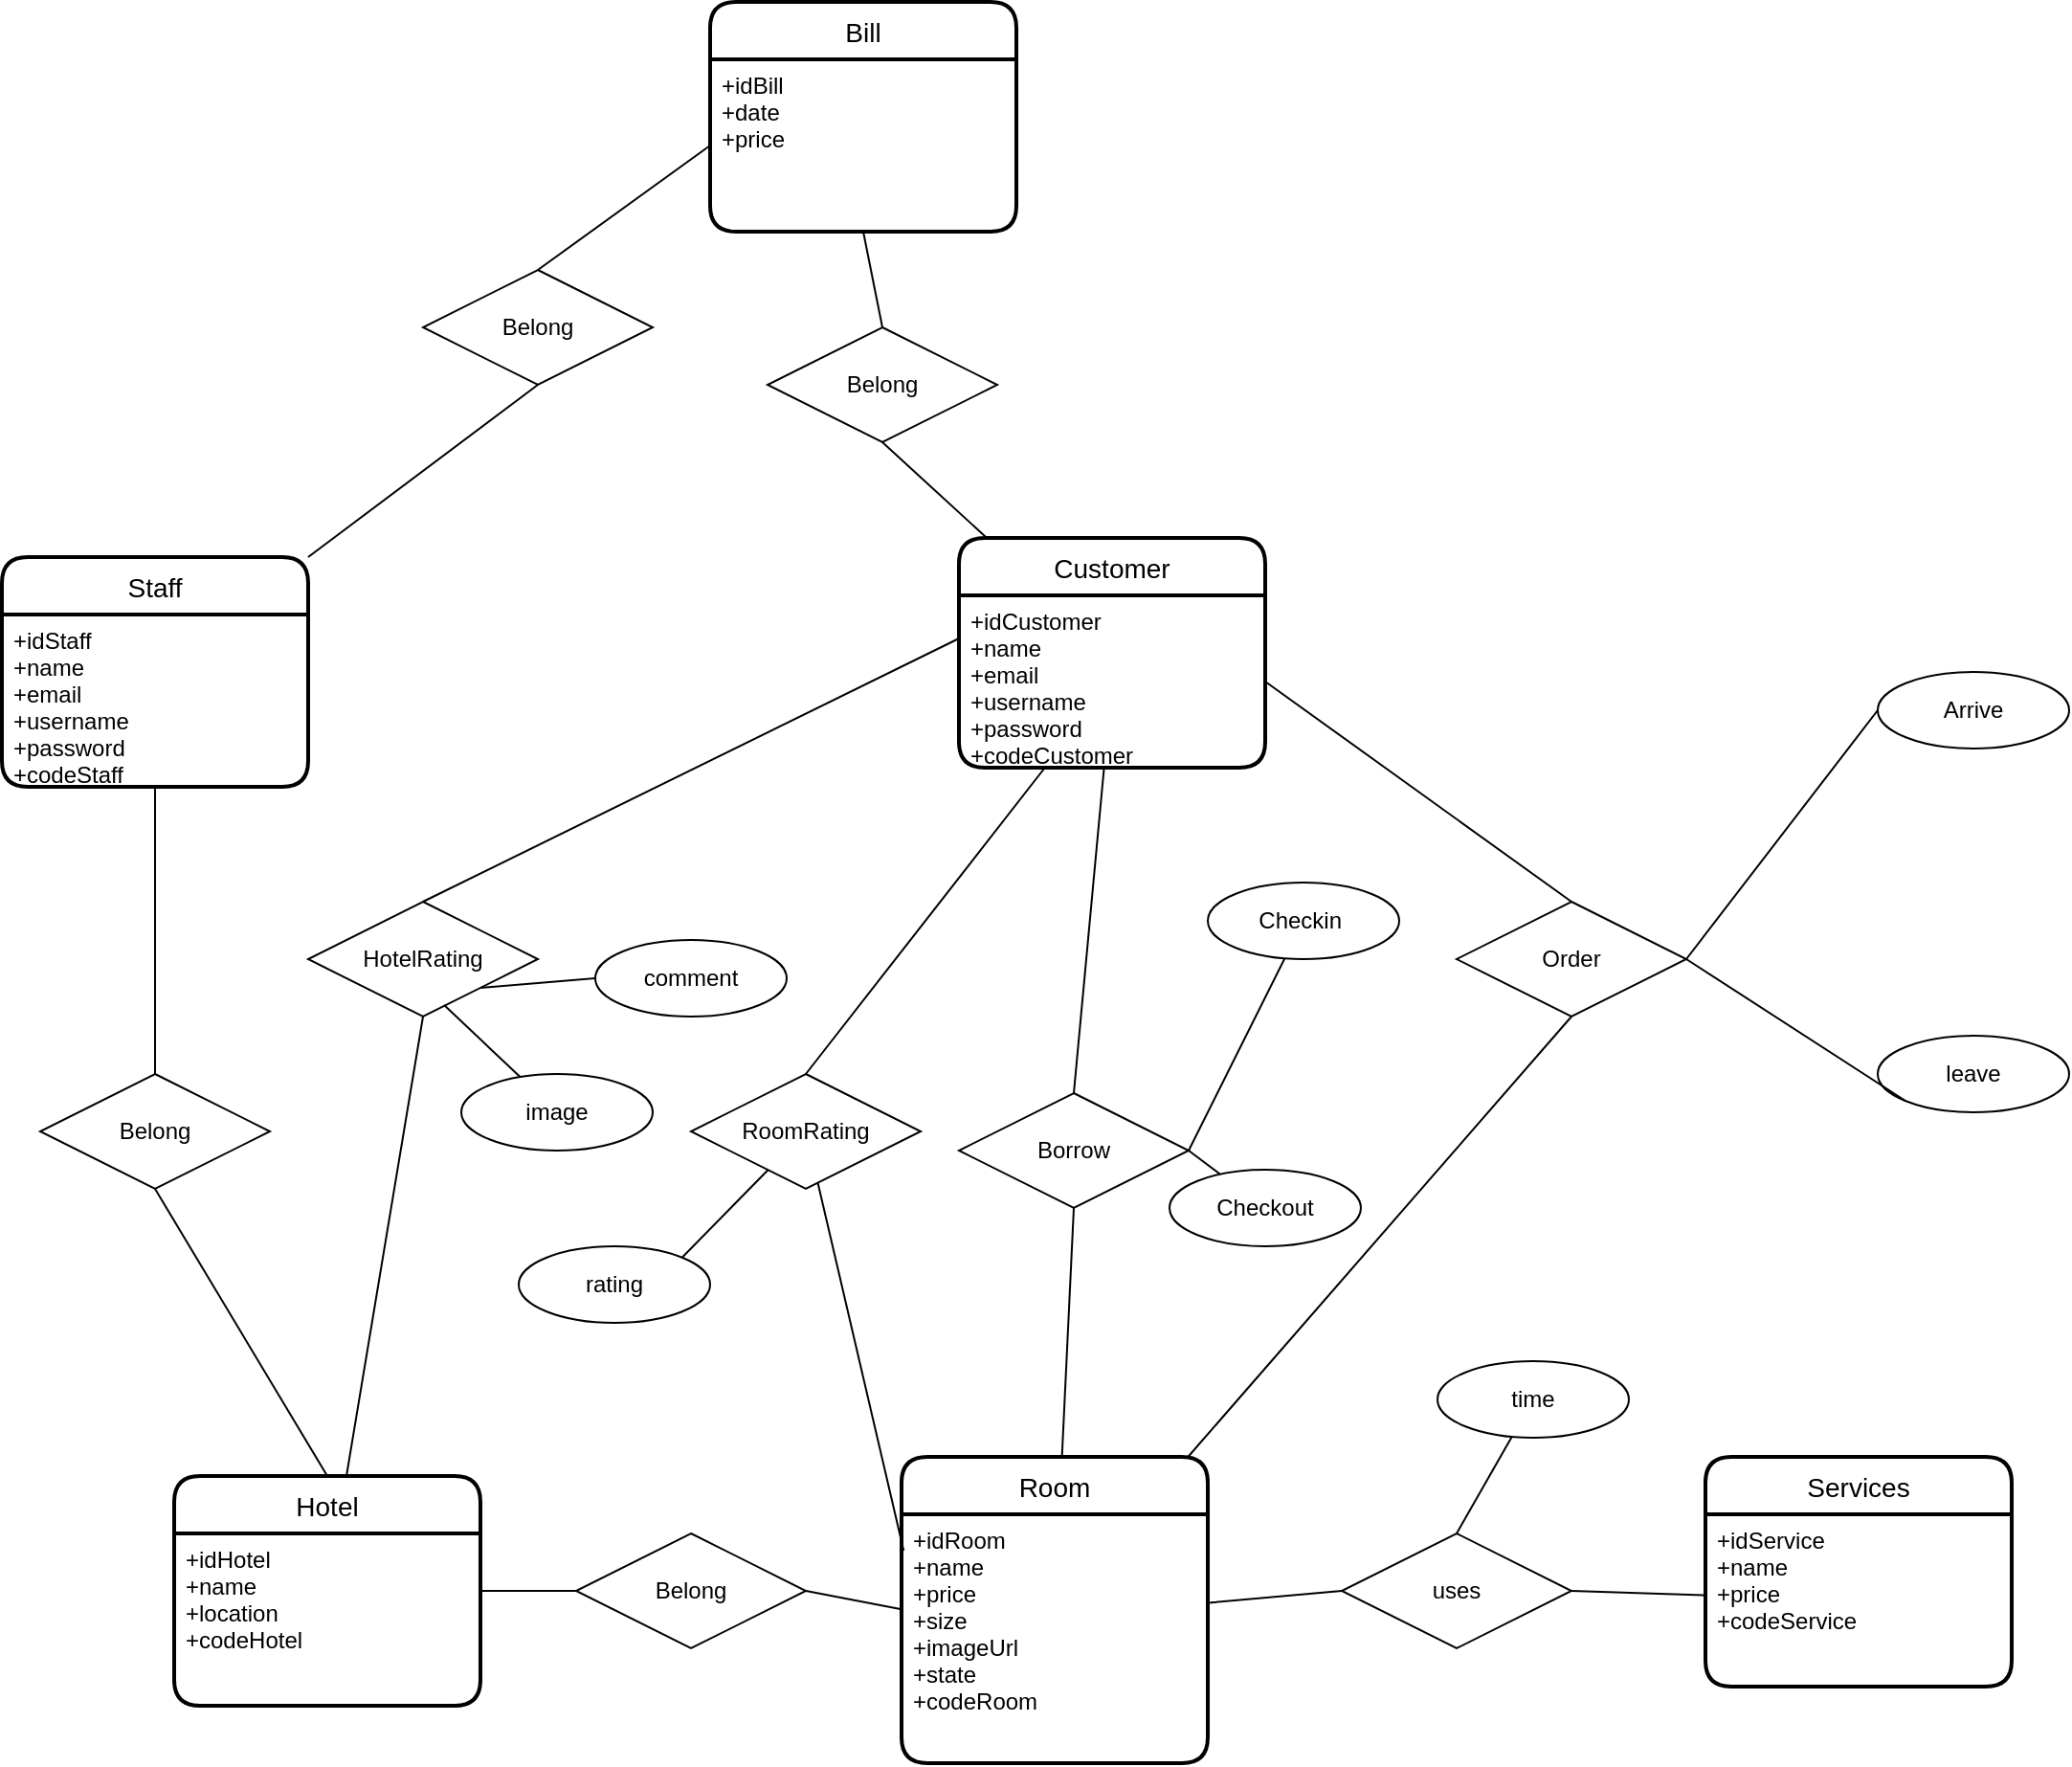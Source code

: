 <mxfile version="20.2.3" type="github">
  <diagram name="Page-1" id="e56a1550-8fbb-45ad-956c-1786394a9013">
    <mxGraphModel dx="1422" dy="1644" grid="1" gridSize="10" guides="1" tooltips="1" connect="1" arrows="1" fold="1" page="1" pageScale="1" pageWidth="1100" pageHeight="850" background="none" math="0" shadow="0">
      <root>
        <mxCell id="0" />
        <mxCell id="1" parent="0" />
        <mxCell id="Kd_VAQXIcEHXok77GXxw-1" value="Staff" style="swimlane;childLayout=stackLayout;horizontal=1;startSize=30;horizontalStack=0;rounded=1;fontSize=14;fontStyle=0;strokeWidth=2;resizeParent=0;resizeLast=1;shadow=0;dashed=0;align=center;" parent="1" vertex="1">
          <mxGeometry x="10" y="-210" width="160" height="120" as="geometry" />
        </mxCell>
        <mxCell id="Kd_VAQXIcEHXok77GXxw-2" value="+idStaff&#xa;+name&#xa;+email&#xa;+username&#xa;+password&#xa;+codeStaff" style="align=left;strokeColor=none;fillColor=none;spacingLeft=4;fontSize=12;verticalAlign=top;resizable=0;rotatable=0;part=1;" parent="Kd_VAQXIcEHXok77GXxw-1" vertex="1">
          <mxGeometry y="30" width="160" height="90" as="geometry" />
        </mxCell>
        <mxCell id="Kd_VAQXIcEHXok77GXxw-8" value="Hotel" style="swimlane;childLayout=stackLayout;horizontal=1;startSize=30;horizontalStack=0;rounded=1;fontSize=14;fontStyle=0;strokeWidth=2;resizeParent=0;resizeLast=1;shadow=0;dashed=0;align=center;" parent="1" vertex="1">
          <mxGeometry x="100" y="270" width="160" height="120" as="geometry" />
        </mxCell>
        <mxCell id="Kd_VAQXIcEHXok77GXxw-9" value="+idHotel&#xa;+name&#xa;+location&#xa;+codeHotel" style="align=left;strokeColor=none;fillColor=none;spacingLeft=4;fontSize=12;verticalAlign=top;resizable=0;rotatable=0;part=1;" parent="Kd_VAQXIcEHXok77GXxw-8" vertex="1">
          <mxGeometry y="30" width="160" height="90" as="geometry" />
        </mxCell>
        <mxCell id="Kd_VAQXIcEHXok77GXxw-10" value="Room" style="swimlane;childLayout=stackLayout;horizontal=1;startSize=30;horizontalStack=0;rounded=1;fontSize=14;fontStyle=0;strokeWidth=2;resizeParent=0;resizeLast=1;shadow=0;dashed=0;align=center;" parent="1" vertex="1">
          <mxGeometry x="480" y="260" width="160" height="160" as="geometry" />
        </mxCell>
        <mxCell id="Kd_VAQXIcEHXok77GXxw-11" value="+idRoom&#xa;+name&#xa;+price&#xa;+size&#xa;+imageUrl&#xa;+state&#xa;+codeRoom" style="align=left;strokeColor=none;fillColor=none;spacingLeft=4;fontSize=12;verticalAlign=top;resizable=0;rotatable=0;part=1;" parent="Kd_VAQXIcEHXok77GXxw-10" vertex="1">
          <mxGeometry y="30" width="160" height="130" as="geometry" />
        </mxCell>
        <mxCell id="Kd_VAQXIcEHXok77GXxw-16" value="Services" style="swimlane;childLayout=stackLayout;horizontal=1;startSize=30;horizontalStack=0;rounded=1;fontSize=14;fontStyle=0;strokeWidth=2;resizeParent=0;resizeLast=1;shadow=0;dashed=0;align=center;" parent="1" vertex="1">
          <mxGeometry x="900" y="260" width="160" height="120" as="geometry" />
        </mxCell>
        <mxCell id="Kd_VAQXIcEHXok77GXxw-17" value="+idService&#xa;+name&#xa;+price&#xa;+codeService" style="align=left;strokeColor=none;fillColor=none;spacingLeft=4;fontSize=12;verticalAlign=top;resizable=0;rotatable=0;part=1;" parent="Kd_VAQXIcEHXok77GXxw-16" vertex="1">
          <mxGeometry y="30" width="160" height="90" as="geometry" />
        </mxCell>
        <mxCell id="Kd_VAQXIcEHXok77GXxw-46" value="Belong" style="shape=rhombus;perimeter=rhombusPerimeter;whiteSpace=wrap;html=1;align=center;" parent="1" vertex="1">
          <mxGeometry x="310" y="300" width="120" height="60" as="geometry" />
        </mxCell>
        <mxCell id="Kd_VAQXIcEHXok77GXxw-47" value="" style="endArrow=none;html=1;rounded=0;strokeWidth=1;exitX=1;exitY=0.333;exitDx=0;exitDy=0;exitPerimeter=0;entryX=0;entryY=0.5;entryDx=0;entryDy=0;" parent="1" source="Kd_VAQXIcEHXok77GXxw-9" target="Kd_VAQXIcEHXok77GXxw-46" edge="1">
          <mxGeometry relative="1" as="geometry">
            <mxPoint x="290" y="260.005" as="sourcePoint" />
            <mxPoint x="350" y="320" as="targetPoint" />
          </mxGeometry>
        </mxCell>
        <mxCell id="Kd_VAQXIcEHXok77GXxw-48" value="" style="endArrow=none;html=1;rounded=0;strokeWidth=1;exitX=1;exitY=0.5;exitDx=0;exitDy=0;" parent="1" source="Kd_VAQXIcEHXok77GXxw-46" target="Kd_VAQXIcEHXok77GXxw-11" edge="1">
          <mxGeometry relative="1" as="geometry">
            <mxPoint x="400" y="300.005" as="sourcePoint" />
            <mxPoint x="472.727" y="301.736" as="targetPoint" />
          </mxGeometry>
        </mxCell>
        <mxCell id="Kd_VAQXIcEHXok77GXxw-49" value="" style="endArrow=none;html=1;rounded=0;strokeWidth=1;exitX=1;exitY=0.5;exitDx=0;exitDy=0;" parent="1" source="Kd_VAQXIcEHXok77GXxw-50" target="Kd_VAQXIcEHXok77GXxw-17" edge="1">
          <mxGeometry relative="1" as="geometry">
            <mxPoint x="690" y="319.135" as="sourcePoint" />
            <mxPoint x="762.727" y="320.866" as="targetPoint" />
          </mxGeometry>
        </mxCell>
        <mxCell id="Kd_VAQXIcEHXok77GXxw-95" style="edgeStyle=none;rounded=0;orthogonalLoop=1;jettySize=auto;html=1;exitX=0.5;exitY=0;exitDx=0;exitDy=0;strokeWidth=1;endArrow=none;endFill=0;" parent="1" source="Kd_VAQXIcEHXok77GXxw-50" target="Kd_VAQXIcEHXok77GXxw-93" edge="1">
          <mxGeometry relative="1" as="geometry" />
        </mxCell>
        <mxCell id="Kd_VAQXIcEHXok77GXxw-50" value="uses" style="shape=rhombus;perimeter=rhombusPerimeter;whiteSpace=wrap;html=1;align=center;" parent="1" vertex="1">
          <mxGeometry x="710" y="300" width="120" height="60" as="geometry" />
        </mxCell>
        <mxCell id="Kd_VAQXIcEHXok77GXxw-51" value="" style="endArrow=none;html=1;rounded=0;strokeWidth=1;entryX=0;entryY=0.5;entryDx=0;entryDy=0;exitX=1;exitY=0.356;exitDx=0;exitDy=0;exitPerimeter=0;" parent="1" source="Kd_VAQXIcEHXok77GXxw-11" target="Kd_VAQXIcEHXok77GXxw-50" edge="1">
          <mxGeometry relative="1" as="geometry">
            <mxPoint x="670" y="270.005" as="sourcePoint" />
            <mxPoint x="742.727" y="271.736" as="targetPoint" />
          </mxGeometry>
        </mxCell>
        <mxCell id="Kd_VAQXIcEHXok77GXxw-54" value="Order" style="shape=rhombus;perimeter=rhombusPerimeter;whiteSpace=wrap;html=1;align=center;" parent="1" vertex="1">
          <mxGeometry x="770" y="-30" width="120" height="60" as="geometry" />
        </mxCell>
        <mxCell id="Kd_VAQXIcEHXok77GXxw-60" value="Customer" style="swimlane;childLayout=stackLayout;horizontal=1;startSize=30;horizontalStack=0;rounded=1;fontSize=14;fontStyle=0;strokeWidth=2;resizeParent=0;resizeLast=1;shadow=0;dashed=0;align=center;" parent="1" vertex="1">
          <mxGeometry x="510" y="-220" width="160" height="120" as="geometry" />
        </mxCell>
        <mxCell id="Kd_VAQXIcEHXok77GXxw-61" value="+idCustomer&#xa;+name&#xa;+email&#xa;+username&#xa;+password&#xa;+codeCustomer" style="align=left;strokeColor=none;fillColor=none;spacingLeft=4;fontSize=12;verticalAlign=top;resizable=0;rotatable=0;part=1;" parent="Kd_VAQXIcEHXok77GXxw-60" vertex="1">
          <mxGeometry y="30" width="160" height="90" as="geometry" />
        </mxCell>
        <mxCell id="Kd_VAQXIcEHXok77GXxw-67" value="" style="endArrow=none;html=1;rounded=0;strokeWidth=1;exitX=0.5;exitY=1;exitDx=0;exitDy=0;" parent="1" source="Kd_VAQXIcEHXok77GXxw-54" target="Kd_VAQXIcEHXok77GXxw-10" edge="1">
          <mxGeometry relative="1" as="geometry">
            <mxPoint x="590" y="180" as="sourcePoint" />
            <mxPoint x="590" y="260" as="targetPoint" />
          </mxGeometry>
        </mxCell>
        <mxCell id="Kd_VAQXIcEHXok77GXxw-74" value="" style="endArrow=none;html=1;rounded=0;strokeWidth=1;exitX=1;exitY=0.5;exitDx=0;exitDy=0;entryX=0.5;entryY=0;entryDx=0;entryDy=0;" parent="1" source="Kd_VAQXIcEHXok77GXxw-61" target="Kd_VAQXIcEHXok77GXxw-54" edge="1">
          <mxGeometry relative="1" as="geometry">
            <mxPoint x="420" y="-200" as="sourcePoint" />
            <mxPoint x="500.0" y="-130.0" as="targetPoint" />
          </mxGeometry>
        </mxCell>
        <mxCell id="Kd_VAQXIcEHXok77GXxw-76" value="Borrow" style="shape=rhombus;perimeter=rhombusPerimeter;whiteSpace=wrap;html=1;align=center;" parent="1" vertex="1">
          <mxGeometry x="510" y="70" width="120" height="60" as="geometry" />
        </mxCell>
        <mxCell id="Kd_VAQXIcEHXok77GXxw-77" value="" style="endArrow=none;html=1;rounded=0;strokeWidth=1;entryX=0.5;entryY=0;entryDx=0;entryDy=0;" parent="1" source="Kd_VAQXIcEHXok77GXxw-61" target="Kd_VAQXIcEHXok77GXxw-76" edge="1">
          <mxGeometry relative="1" as="geometry">
            <mxPoint x="270.0" y="-270.0" as="sourcePoint" />
            <mxPoint x="300.0" y="45" as="targetPoint" />
          </mxGeometry>
        </mxCell>
        <mxCell id="Kd_VAQXIcEHXok77GXxw-78" value="" style="endArrow=none;html=1;rounded=0;strokeWidth=1;exitX=0.5;exitY=1;exitDx=0;exitDy=0;" parent="1" source="Kd_VAQXIcEHXok77GXxw-76" target="Kd_VAQXIcEHXok77GXxw-10" edge="1">
          <mxGeometry relative="1" as="geometry">
            <mxPoint x="420.0" y="105.0" as="sourcePoint" />
            <mxPoint x="440.0" y="380" as="targetPoint" />
          </mxGeometry>
        </mxCell>
        <mxCell id="Kd_VAQXIcEHXok77GXxw-79" value="Belong" style="shape=rhombus;perimeter=rhombusPerimeter;whiteSpace=wrap;html=1;align=center;" parent="1" vertex="1">
          <mxGeometry x="30" y="60" width="120" height="60" as="geometry" />
        </mxCell>
        <mxCell id="Kd_VAQXIcEHXok77GXxw-80" value="" style="endArrow=none;html=1;rounded=0;strokeWidth=1;exitX=0.5;exitY=1;exitDx=0;exitDy=0;entryX=0.5;entryY=0;entryDx=0;entryDy=0;" parent="1" source="Kd_VAQXIcEHXok77GXxw-2" target="Kd_VAQXIcEHXok77GXxw-79" edge="1">
          <mxGeometry relative="1" as="geometry">
            <mxPoint x="70.0" y="10.0" as="sourcePoint" />
            <mxPoint x="-10.0" y="175" as="targetPoint" />
          </mxGeometry>
        </mxCell>
        <mxCell id="Kd_VAQXIcEHXok77GXxw-83" value="" style="endArrow=none;html=1;rounded=0;strokeWidth=1;exitX=0.5;exitY=1;exitDx=0;exitDy=0;entryX=0.5;entryY=0;entryDx=0;entryDy=0;" parent="1" source="Kd_VAQXIcEHXok77GXxw-79" target="Kd_VAQXIcEHXok77GXxw-8" edge="1">
          <mxGeometry relative="1" as="geometry">
            <mxPoint x="60.0" y="70.0" as="sourcePoint" />
            <mxPoint x="-20.0" y="235" as="targetPoint" />
          </mxGeometry>
        </mxCell>
        <mxCell id="Kd_VAQXIcEHXok77GXxw-84" value="leave" style="ellipse;whiteSpace=wrap;html=1;align=center;" parent="1" vertex="1">
          <mxGeometry x="990" y="40" width="100" height="40" as="geometry" />
        </mxCell>
        <mxCell id="Kd_VAQXIcEHXok77GXxw-85" value="" style="endArrow=none;html=1;rounded=0;strokeWidth=1;exitX=0;exitY=1;exitDx=0;exitDy=0;entryX=1;entryY=0.5;entryDx=0;entryDy=0;" parent="1" source="Kd_VAQXIcEHXok77GXxw-84" target="Kd_VAQXIcEHXok77GXxw-54" edge="1">
          <mxGeometry relative="1" as="geometry">
            <mxPoint x="800" y="80" as="sourcePoint" />
            <mxPoint x="670" y="290" as="targetPoint" />
          </mxGeometry>
        </mxCell>
        <mxCell id="Kd_VAQXIcEHXok77GXxw-86" value="Arrive" style="ellipse;whiteSpace=wrap;html=1;align=center;" parent="1" vertex="1">
          <mxGeometry x="990" y="-150" width="100" height="40" as="geometry" />
        </mxCell>
        <mxCell id="Kd_VAQXIcEHXok77GXxw-88" value="" style="endArrow=none;html=1;rounded=0;strokeWidth=1;entryX=0;entryY=0.5;entryDx=0;entryDy=0;exitX=1;exitY=0.5;exitDx=0;exitDy=0;" parent="1" target="Kd_VAQXIcEHXok77GXxw-86" edge="1" source="Kd_VAQXIcEHXok77GXxw-54">
          <mxGeometry relative="1" as="geometry">
            <mxPoint x="880" as="sourcePoint" />
            <mxPoint x="535.15" y="5.77" as="targetPoint" />
          </mxGeometry>
        </mxCell>
        <mxCell id="Kd_VAQXIcEHXok77GXxw-89" value="Checkin&amp;nbsp;" style="ellipse;whiteSpace=wrap;html=1;align=center;" parent="1" vertex="1">
          <mxGeometry x="640" y="-40" width="100" height="40" as="geometry" />
        </mxCell>
        <mxCell id="Kd_VAQXIcEHXok77GXxw-90" value="Checkout" style="ellipse;whiteSpace=wrap;html=1;align=center;" parent="1" vertex="1">
          <mxGeometry x="620" y="110" width="100" height="40" as="geometry" />
        </mxCell>
        <mxCell id="Kd_VAQXIcEHXok77GXxw-91" value="" style="endArrow=none;html=1;rounded=0;strokeWidth=1;entryX=1;entryY=0.5;entryDx=0;entryDy=0;" parent="1" source="Kd_VAQXIcEHXok77GXxw-89" target="Kd_VAQXIcEHXok77GXxw-76" edge="1">
          <mxGeometry relative="1" as="geometry">
            <mxPoint x="410" y="-125.0" as="sourcePoint" />
            <mxPoint x="310" y="30" as="targetPoint" />
          </mxGeometry>
        </mxCell>
        <mxCell id="Kd_VAQXIcEHXok77GXxw-92" value="" style="endArrow=none;html=1;rounded=0;strokeWidth=1;entryX=1;entryY=0.5;entryDx=0;entryDy=0;" parent="1" source="Kd_VAQXIcEHXok77GXxw-90" target="Kd_VAQXIcEHXok77GXxw-76" edge="1">
          <mxGeometry relative="1" as="geometry">
            <mxPoint x="854.854" y="44.226" as="sourcePoint" />
            <mxPoint x="760.0" y="30" as="targetPoint" />
          </mxGeometry>
        </mxCell>
        <mxCell id="Kd_VAQXIcEHXok77GXxw-93" value="time" style="ellipse;whiteSpace=wrap;html=1;align=center;" parent="1" vertex="1">
          <mxGeometry x="760" y="210" width="100" height="40" as="geometry" />
        </mxCell>
        <mxCell id="TzVSilA2Bh1R2aP9luoq-2" value="Bill" style="swimlane;childLayout=stackLayout;horizontal=1;startSize=30;horizontalStack=0;rounded=1;fontSize=14;fontStyle=0;strokeWidth=2;resizeParent=0;resizeLast=1;shadow=0;dashed=0;align=center;" parent="1" vertex="1">
          <mxGeometry x="380" y="-500" width="160" height="120" as="geometry" />
        </mxCell>
        <mxCell id="TzVSilA2Bh1R2aP9luoq-3" value="+idBill&#xa;+date&#xa;+price" style="align=left;strokeColor=none;fillColor=none;spacingLeft=4;fontSize=12;verticalAlign=top;resizable=0;rotatable=0;part=1;" parent="TzVSilA2Bh1R2aP9luoq-2" vertex="1">
          <mxGeometry y="30" width="160" height="90" as="geometry" />
        </mxCell>
        <mxCell id="TzVSilA2Bh1R2aP9luoq-6" value="" style="endArrow=none;html=1;rounded=0;strokeWidth=1;exitX=0;exitY=0.5;exitDx=0;exitDy=0;entryX=0.5;entryY=0;entryDx=0;entryDy=0;" parent="1" source="TzVSilA2Bh1R2aP9luoq-3" target="TzVSilA2Bh1R2aP9luoq-10" edge="1">
          <mxGeometry relative="1" as="geometry">
            <mxPoint x="180" y="-410" as="sourcePoint" />
            <mxPoint x="300" y="-285" as="targetPoint" />
          </mxGeometry>
        </mxCell>
        <mxCell id="TzVSilA2Bh1R2aP9luoq-7" value="Belong" style="shape=rhombus;perimeter=rhombusPerimeter;whiteSpace=wrap;html=1;align=center;" parent="1" vertex="1">
          <mxGeometry x="410" y="-330" width="120" height="60" as="geometry" />
        </mxCell>
        <mxCell id="TzVSilA2Bh1R2aP9luoq-8" value="" style="endArrow=none;html=1;rounded=0;strokeWidth=1;exitX=0.5;exitY=1;exitDx=0;exitDy=0;entryX=0.5;entryY=0;entryDx=0;entryDy=0;" parent="1" source="TzVSilA2Bh1R2aP9luoq-3" target="TzVSilA2Bh1R2aP9luoq-7" edge="1">
          <mxGeometry relative="1" as="geometry">
            <mxPoint x="380" y="-370.0" as="sourcePoint" />
            <mxPoint x="380" y="-160" as="targetPoint" />
          </mxGeometry>
        </mxCell>
        <mxCell id="TzVSilA2Bh1R2aP9luoq-9" value="" style="endArrow=none;html=1;rounded=0;strokeWidth=1;exitX=0.5;exitY=1;exitDx=0;exitDy=0;" parent="1" source="TzVSilA2Bh1R2aP9luoq-7" target="Kd_VAQXIcEHXok77GXxw-60" edge="1">
          <mxGeometry relative="1" as="geometry">
            <mxPoint x="350" y="-250.0" as="sourcePoint" />
            <mxPoint x="350" y="-40" as="targetPoint" />
          </mxGeometry>
        </mxCell>
        <mxCell id="TzVSilA2Bh1R2aP9luoq-10" value="Belong" style="shape=rhombus;perimeter=rhombusPerimeter;whiteSpace=wrap;html=1;align=center;" parent="1" vertex="1">
          <mxGeometry x="230" y="-360" width="120" height="60" as="geometry" />
        </mxCell>
        <mxCell id="TzVSilA2Bh1R2aP9luoq-12" value="" style="endArrow=none;html=1;rounded=0;strokeWidth=1;exitX=0.5;exitY=1;exitDx=0;exitDy=0;" parent="1" source="TzVSilA2Bh1R2aP9luoq-10" target="Kd_VAQXIcEHXok77GXxw-1" edge="1">
          <mxGeometry relative="1" as="geometry">
            <mxPoint x="240" y="-320.0" as="sourcePoint" />
            <mxPoint x="130" y="-165" as="targetPoint" />
          </mxGeometry>
        </mxCell>
        <mxCell id="vDGiRW4YoNIJTdE8wxLJ-4" value="HotelRating" style="shape=rhombus;perimeter=rhombusPerimeter;whiteSpace=wrap;html=1;align=center;" parent="1" vertex="1">
          <mxGeometry x="170" y="-30" width="120" height="60" as="geometry" />
        </mxCell>
        <mxCell id="vDGiRW4YoNIJTdE8wxLJ-6" value="" style="endArrow=none;html=1;rounded=0;strokeWidth=1;exitX=0.5;exitY=1;exitDx=0;exitDy=0;" parent="1" source="vDGiRW4YoNIJTdE8wxLJ-4" target="Kd_VAQXIcEHXok77GXxw-8" edge="1">
          <mxGeometry relative="1" as="geometry">
            <mxPoint x="230" y="-30.0" as="sourcePoint" />
            <mxPoint x="230" y="120" as="targetPoint" />
          </mxGeometry>
        </mxCell>
        <mxCell id="vDGiRW4YoNIJTdE8wxLJ-7" value="" style="endArrow=none;html=1;rounded=0;strokeWidth=1;exitX=0;exitY=0.25;exitDx=0;exitDy=0;entryX=0.5;entryY=0;entryDx=0;entryDy=0;" parent="1" source="Kd_VAQXIcEHXok77GXxw-61" target="vDGiRW4YoNIJTdE8wxLJ-4" edge="1">
          <mxGeometry relative="1" as="geometry">
            <mxPoint x="348.82" y="-170.0" as="sourcePoint" />
            <mxPoint x="348.82" y="-20" as="targetPoint" />
          </mxGeometry>
        </mxCell>
        <mxCell id="vDGiRW4YoNIJTdE8wxLJ-8" value="RoomRating" style="shape=rhombus;perimeter=rhombusPerimeter;whiteSpace=wrap;html=1;align=center;" parent="1" vertex="1">
          <mxGeometry x="370" y="60" width="120" height="60" as="geometry" />
        </mxCell>
        <mxCell id="vDGiRW4YoNIJTdE8wxLJ-9" value="" style="endArrow=none;html=1;rounded=0;strokeWidth=1;entryX=0.5;entryY=0;entryDx=0;entryDy=0;" parent="1" source="Kd_VAQXIcEHXok77GXxw-61" target="vDGiRW4YoNIJTdE8wxLJ-8" edge="1">
          <mxGeometry relative="1" as="geometry">
            <mxPoint x="640" y="-167.5" as="sourcePoint" />
            <mxPoint x="300" y="-30.0" as="targetPoint" />
          </mxGeometry>
        </mxCell>
        <mxCell id="vDGiRW4YoNIJTdE8wxLJ-10" value="" style="endArrow=none;html=1;rounded=0;strokeWidth=1;entryX=0.007;entryY=0.146;entryDx=0;entryDy=0;entryPerimeter=0;" parent="1" source="vDGiRW4YoNIJTdE8wxLJ-8" target="Kd_VAQXIcEHXok77GXxw-11" edge="1">
          <mxGeometry relative="1" as="geometry">
            <mxPoint x="360" y="30" as="sourcePoint" />
            <mxPoint x="320" y="270" as="targetPoint" />
          </mxGeometry>
        </mxCell>
        <mxCell id="vDGiRW4YoNIJTdE8wxLJ-11" value="comment" style="ellipse;whiteSpace=wrap;html=1;align=center;" parent="1" vertex="1">
          <mxGeometry x="320" y="-10" width="100" height="40" as="geometry" />
        </mxCell>
        <mxCell id="vDGiRW4YoNIJTdE8wxLJ-12" value="rating" style="ellipse;whiteSpace=wrap;html=1;align=center;" parent="1" vertex="1">
          <mxGeometry x="280" y="150" width="100" height="40" as="geometry" />
        </mxCell>
        <mxCell id="vDGiRW4YoNIJTdE8wxLJ-13" value="" style="endArrow=none;html=1;rounded=0;strokeWidth=1;exitX=1;exitY=1;exitDx=0;exitDy=0;entryX=0;entryY=0.5;entryDx=0;entryDy=0;" parent="1" source="vDGiRW4YoNIJTdE8wxLJ-4" target="vDGiRW4YoNIJTdE8wxLJ-11" edge="1">
          <mxGeometry relative="1" as="geometry">
            <mxPoint x="580" y="-157.5" as="sourcePoint" />
            <mxPoint x="240" y="-20.0" as="targetPoint" />
          </mxGeometry>
        </mxCell>
        <mxCell id="vDGiRW4YoNIJTdE8wxLJ-14" value="" style="endArrow=none;html=1;rounded=0;strokeWidth=1;entryX=1;entryY=0;entryDx=0;entryDy=0;" parent="1" source="vDGiRW4YoNIJTdE8wxLJ-8" target="vDGiRW4YoNIJTdE8wxLJ-12" edge="1">
          <mxGeometry relative="1" as="geometry">
            <mxPoint x="405.857" y="140.0" as="sourcePoint" />
            <mxPoint x="234.15" y="300" as="targetPoint" />
          </mxGeometry>
        </mxCell>
        <mxCell id="vDGiRW4YoNIJTdE8wxLJ-15" style="edgeStyle=orthogonalEdgeStyle;rounded=0;orthogonalLoop=1;jettySize=auto;html=1;exitX=0.5;exitY=1;exitDx=0;exitDy=0;" parent="1" source="vDGiRW4YoNIJTdE8wxLJ-12" target="vDGiRW4YoNIJTdE8wxLJ-12" edge="1">
          <mxGeometry relative="1" as="geometry" />
        </mxCell>
        <mxCell id="vDGiRW4YoNIJTdE8wxLJ-16" value="image" style="ellipse;whiteSpace=wrap;html=1;align=center;" parent="1" vertex="1">
          <mxGeometry x="250" y="60" width="100" height="40" as="geometry" />
        </mxCell>
        <mxCell id="vDGiRW4YoNIJTdE8wxLJ-17" value="" style="endArrow=none;html=1;rounded=0;strokeWidth=1;exitX=0.592;exitY=0.9;exitDx=0;exitDy=0;exitPerimeter=0;" parent="1" source="vDGiRW4YoNIJTdE8wxLJ-4" target="vDGiRW4YoNIJTdE8wxLJ-16" edge="1">
          <mxGeometry relative="1" as="geometry">
            <mxPoint x="270" y="25" as="sourcePoint" />
            <mxPoint x="330" y="20" as="targetPoint" />
            <Array as="points" />
          </mxGeometry>
        </mxCell>
      </root>
    </mxGraphModel>
  </diagram>
</mxfile>
